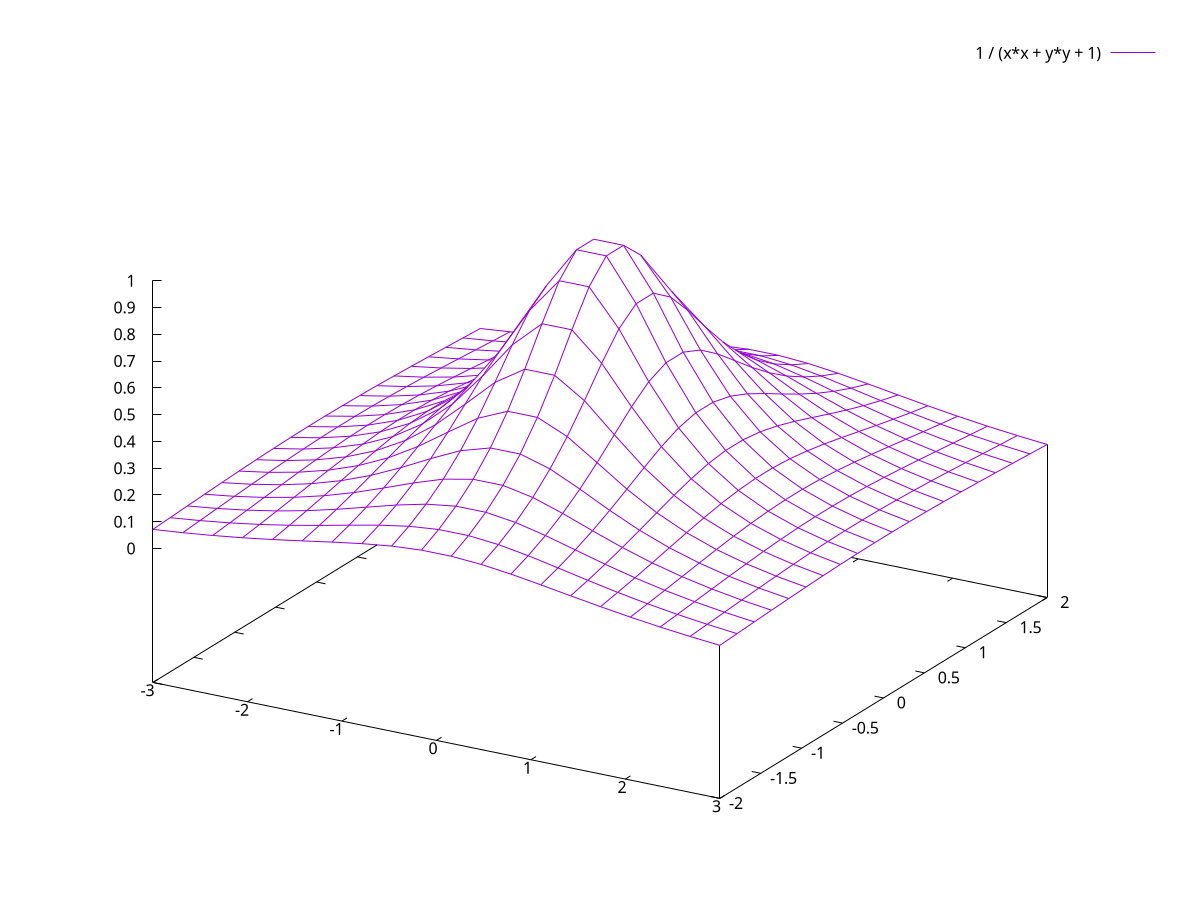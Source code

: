 set samples 20, 20
set isosamples 20, 20
set hidden3d back offset 1 trianglepattern 3 undefined 1 altdiagonal bentover
set style data lines
set xrange [ -3.00000 : 3.00000 ] noreverse nowriteback
set yrange [ -2.00000 : 2.00000 ] noreverse nowriteback
DEBUG_TERM_HTIC = 119
DEBUG_TERM_VTIC = 118
splot 1 / (x*x + y*y + 1)